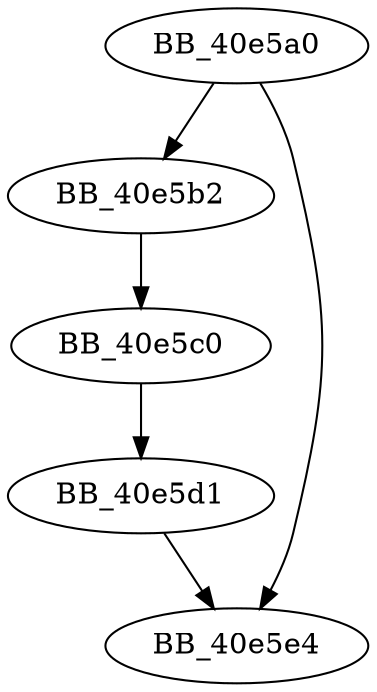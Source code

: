 DiGraph __unwind_handler{
BB_40e5a0->BB_40e5b2
BB_40e5a0->BB_40e5e4
BB_40e5b2->BB_40e5c0
BB_40e5c0->BB_40e5d1
BB_40e5d1->BB_40e5e4
}
